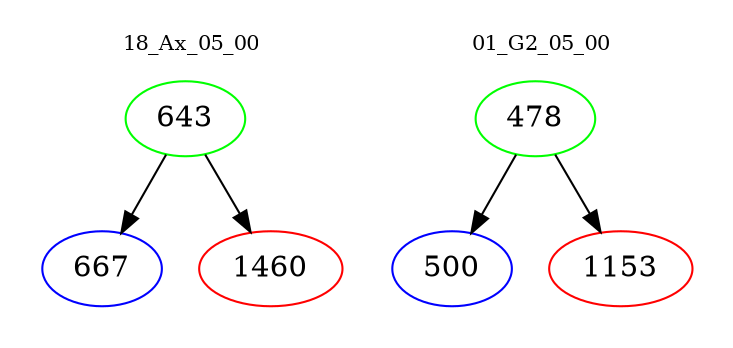digraph{
subgraph cluster_0 {
color = white
label = "18_Ax_05_00";
fontsize=10;
T0_643 [label="643", color="green"]
T0_643 -> T0_667 [color="black"]
T0_667 [label="667", color="blue"]
T0_643 -> T0_1460 [color="black"]
T0_1460 [label="1460", color="red"]
}
subgraph cluster_1 {
color = white
label = "01_G2_05_00";
fontsize=10;
T1_478 [label="478", color="green"]
T1_478 -> T1_500 [color="black"]
T1_500 [label="500", color="blue"]
T1_478 -> T1_1153 [color="black"]
T1_1153 [label="1153", color="red"]
}
}
